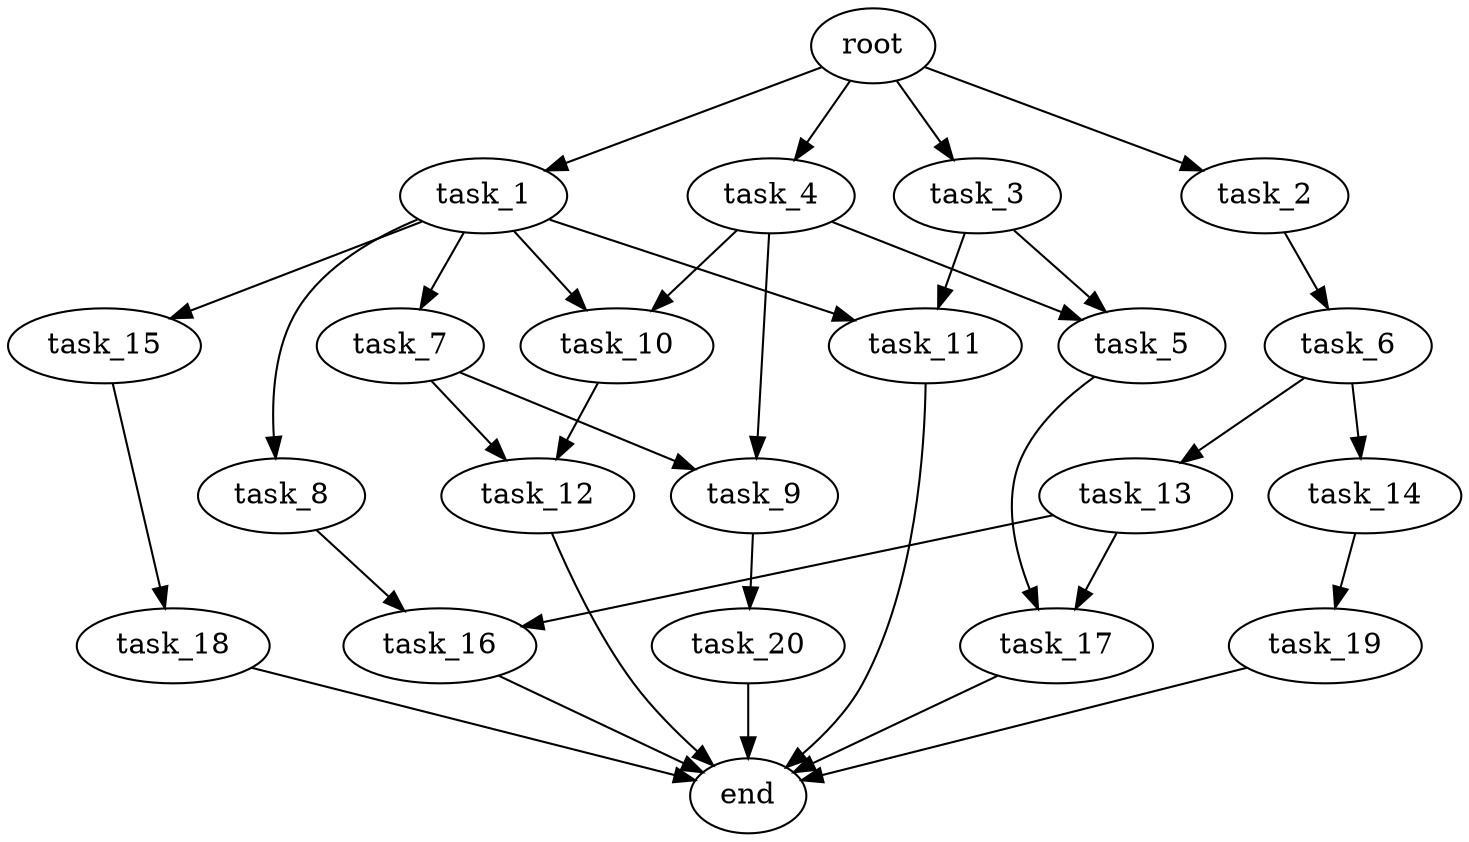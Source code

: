 digraph G {
  root [size="0.000000e+00"];
  task_1 [size="9.642219e+10"];
  task_2 [size="2.368481e+10"];
  task_3 [size="2.610648e+10"];
  task_4 [size="3.150774e+10"];
  task_5 [size="8.008367e+10"];
  task_6 [size="7.007555e+10"];
  task_7 [size="7.353793e+10"];
  task_8 [size="3.181259e+10"];
  task_9 [size="2.720287e+10"];
  task_10 [size="7.477997e+09"];
  task_11 [size="2.027924e+10"];
  task_12 [size="7.799590e+10"];
  task_13 [size="5.847496e+10"];
  task_14 [size="1.554950e+10"];
  task_15 [size="1.644585e+10"];
  task_16 [size="4.661085e+10"];
  task_17 [size="4.065719e+10"];
  task_18 [size="5.359710e+10"];
  task_19 [size="9.646383e+10"];
  task_20 [size="2.077155e+10"];
  end [size="0.000000e+00"];

  root -> task_1 [size="1.000000e-12"];
  root -> task_2 [size="1.000000e-12"];
  root -> task_3 [size="1.000000e-12"];
  root -> task_4 [size="1.000000e-12"];
  task_1 -> task_7 [size="7.353793e+08"];
  task_1 -> task_8 [size="3.181259e+08"];
  task_1 -> task_10 [size="3.738998e+07"];
  task_1 -> task_11 [size="1.013962e+08"];
  task_1 -> task_15 [size="1.644585e+08"];
  task_2 -> task_6 [size="7.007555e+08"];
  task_3 -> task_5 [size="4.004184e+08"];
  task_3 -> task_11 [size="1.013962e+08"];
  task_4 -> task_5 [size="4.004184e+08"];
  task_4 -> task_9 [size="1.360143e+08"];
  task_4 -> task_10 [size="3.738998e+07"];
  task_5 -> task_17 [size="2.032860e+08"];
  task_6 -> task_13 [size="5.847496e+08"];
  task_6 -> task_14 [size="1.554950e+08"];
  task_7 -> task_9 [size="1.360143e+08"];
  task_7 -> task_12 [size="3.899795e+08"];
  task_8 -> task_16 [size="2.330543e+08"];
  task_9 -> task_20 [size="2.077155e+08"];
  task_10 -> task_12 [size="3.899795e+08"];
  task_11 -> end [size="1.000000e-12"];
  task_12 -> end [size="1.000000e-12"];
  task_13 -> task_16 [size="2.330543e+08"];
  task_13 -> task_17 [size="2.032860e+08"];
  task_14 -> task_19 [size="9.646383e+08"];
  task_15 -> task_18 [size="5.359710e+08"];
  task_16 -> end [size="1.000000e-12"];
  task_17 -> end [size="1.000000e-12"];
  task_18 -> end [size="1.000000e-12"];
  task_19 -> end [size="1.000000e-12"];
  task_20 -> end [size="1.000000e-12"];
}
